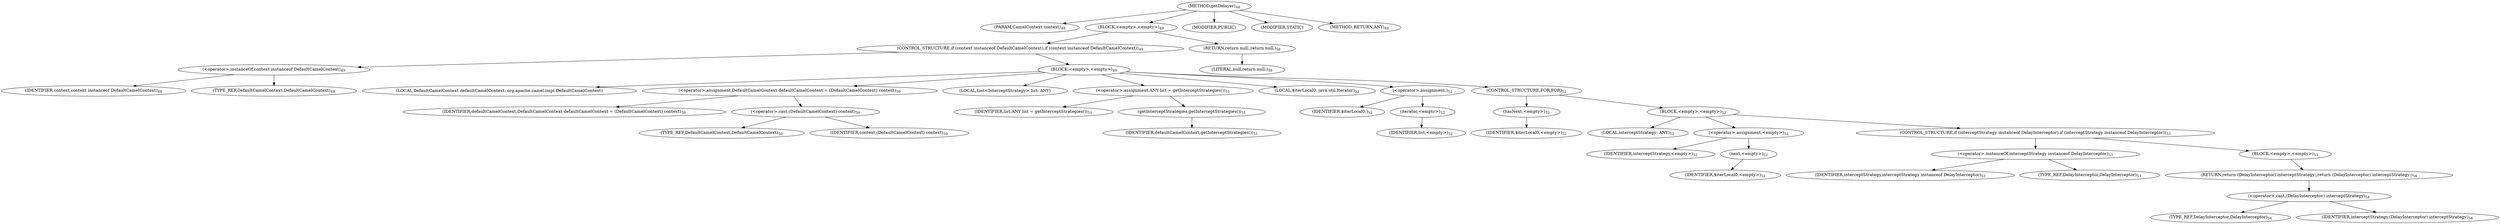 digraph "getDelayer" {  
"61" [label = <(METHOD,getDelayer)<SUB>48</SUB>> ]
"62" [label = <(PARAM,CamelContext context)<SUB>48</SUB>> ]
"63" [label = <(BLOCK,&lt;empty&gt;,&lt;empty&gt;)<SUB>48</SUB>> ]
"64" [label = <(CONTROL_STRUCTURE,if (context instanceof DefaultCamelContext),if (context instanceof DefaultCamelContext))<SUB>49</SUB>> ]
"65" [label = <(&lt;operator&gt;.instanceOf,context instanceof DefaultCamelContext)<SUB>49</SUB>> ]
"66" [label = <(IDENTIFIER,context,context instanceof DefaultCamelContext)<SUB>49</SUB>> ]
"67" [label = <(TYPE_REF,DefaultCamelContext,DefaultCamelContext)<SUB>49</SUB>> ]
"68" [label = <(BLOCK,&lt;empty&gt;,&lt;empty&gt;)<SUB>49</SUB>> ]
"69" [label = <(LOCAL,DefaultCamelContext defaultCamelContext: org.apache.camel.impl.DefaultCamelContext)> ]
"70" [label = <(&lt;operator&gt;.assignment,DefaultCamelContext defaultCamelContext = (DefaultCamelContext) context)<SUB>50</SUB>> ]
"71" [label = <(IDENTIFIER,defaultCamelContext,DefaultCamelContext defaultCamelContext = (DefaultCamelContext) context)<SUB>50</SUB>> ]
"72" [label = <(&lt;operator&gt;.cast,(DefaultCamelContext) context)<SUB>50</SUB>> ]
"73" [label = <(TYPE_REF,DefaultCamelContext,DefaultCamelContext)<SUB>50</SUB>> ]
"74" [label = <(IDENTIFIER,context,(DefaultCamelContext) context)<SUB>50</SUB>> ]
"75" [label = <(LOCAL,List&lt;InterceptStrategy&gt; list: ANY)> ]
"76" [label = <(&lt;operator&gt;.assignment,ANY list = getInterceptStrategies())<SUB>51</SUB>> ]
"77" [label = <(IDENTIFIER,list,ANY list = getInterceptStrategies())<SUB>51</SUB>> ]
"78" [label = <(getInterceptStrategies,getInterceptStrategies())<SUB>51</SUB>> ]
"79" [label = <(IDENTIFIER,defaultCamelContext,getInterceptStrategies())<SUB>51</SUB>> ]
"80" [label = <(LOCAL,$iterLocal0: java.util.Iterator)<SUB>52</SUB>> ]
"81" [label = <(&lt;operator&gt;.assignment,)<SUB>52</SUB>> ]
"82" [label = <(IDENTIFIER,$iterLocal0,)<SUB>52</SUB>> ]
"83" [label = <(iterator,&lt;empty&gt;)<SUB>52</SUB>> ]
"84" [label = <(IDENTIFIER,list,&lt;empty&gt;)<SUB>52</SUB>> ]
"85" [label = <(CONTROL_STRUCTURE,FOR,FOR)<SUB>52</SUB>> ]
"86" [label = <(hasNext,&lt;empty&gt;)<SUB>52</SUB>> ]
"87" [label = <(IDENTIFIER,$iterLocal0,&lt;empty&gt;)<SUB>52</SUB>> ]
"88" [label = <(BLOCK,&lt;empty&gt;,&lt;empty&gt;)<SUB>52</SUB>> ]
"89" [label = <(LOCAL,interceptStrategy: ANY)<SUB>52</SUB>> ]
"90" [label = <(&lt;operator&gt;.assignment,&lt;empty&gt;)<SUB>52</SUB>> ]
"91" [label = <(IDENTIFIER,interceptStrategy,&lt;empty&gt;)<SUB>52</SUB>> ]
"92" [label = <(next,&lt;empty&gt;)<SUB>52</SUB>> ]
"93" [label = <(IDENTIFIER,$iterLocal0,&lt;empty&gt;)<SUB>52</SUB>> ]
"94" [label = <(CONTROL_STRUCTURE,if (interceptStrategy instanceof DelayInterceptor),if (interceptStrategy instanceof DelayInterceptor))<SUB>53</SUB>> ]
"95" [label = <(&lt;operator&gt;.instanceOf,interceptStrategy instanceof DelayInterceptor)<SUB>53</SUB>> ]
"96" [label = <(IDENTIFIER,interceptStrategy,interceptStrategy instanceof DelayInterceptor)<SUB>53</SUB>> ]
"97" [label = <(TYPE_REF,DelayInterceptor,DelayInterceptor)<SUB>53</SUB>> ]
"98" [label = <(BLOCK,&lt;empty&gt;,&lt;empty&gt;)<SUB>53</SUB>> ]
"99" [label = <(RETURN,return (DelayInterceptor) interceptStrategy;,return (DelayInterceptor) interceptStrategy;)<SUB>54</SUB>> ]
"100" [label = <(&lt;operator&gt;.cast,(DelayInterceptor) interceptStrategy)<SUB>54</SUB>> ]
"101" [label = <(TYPE_REF,DelayInterceptor,DelayInterceptor)<SUB>54</SUB>> ]
"102" [label = <(IDENTIFIER,interceptStrategy,(DelayInterceptor) interceptStrategy)<SUB>54</SUB>> ]
"103" [label = <(RETURN,return null;,return null;)<SUB>58</SUB>> ]
"104" [label = <(LITERAL,null,return null;)<SUB>58</SUB>> ]
"105" [label = <(MODIFIER,PUBLIC)> ]
"106" [label = <(MODIFIER,STATIC)> ]
"107" [label = <(METHOD_RETURN,ANY)<SUB>48</SUB>> ]
  "61" -> "62" 
  "61" -> "63" 
  "61" -> "105" 
  "61" -> "106" 
  "61" -> "107" 
  "63" -> "64" 
  "63" -> "103" 
  "64" -> "65" 
  "64" -> "68" 
  "65" -> "66" 
  "65" -> "67" 
  "68" -> "69" 
  "68" -> "70" 
  "68" -> "75" 
  "68" -> "76" 
  "68" -> "80" 
  "68" -> "81" 
  "68" -> "85" 
  "70" -> "71" 
  "70" -> "72" 
  "72" -> "73" 
  "72" -> "74" 
  "76" -> "77" 
  "76" -> "78" 
  "78" -> "79" 
  "81" -> "82" 
  "81" -> "83" 
  "83" -> "84" 
  "85" -> "86" 
  "85" -> "88" 
  "86" -> "87" 
  "88" -> "89" 
  "88" -> "90" 
  "88" -> "94" 
  "90" -> "91" 
  "90" -> "92" 
  "92" -> "93" 
  "94" -> "95" 
  "94" -> "98" 
  "95" -> "96" 
  "95" -> "97" 
  "98" -> "99" 
  "99" -> "100" 
  "100" -> "101" 
  "100" -> "102" 
  "103" -> "104" 
}
